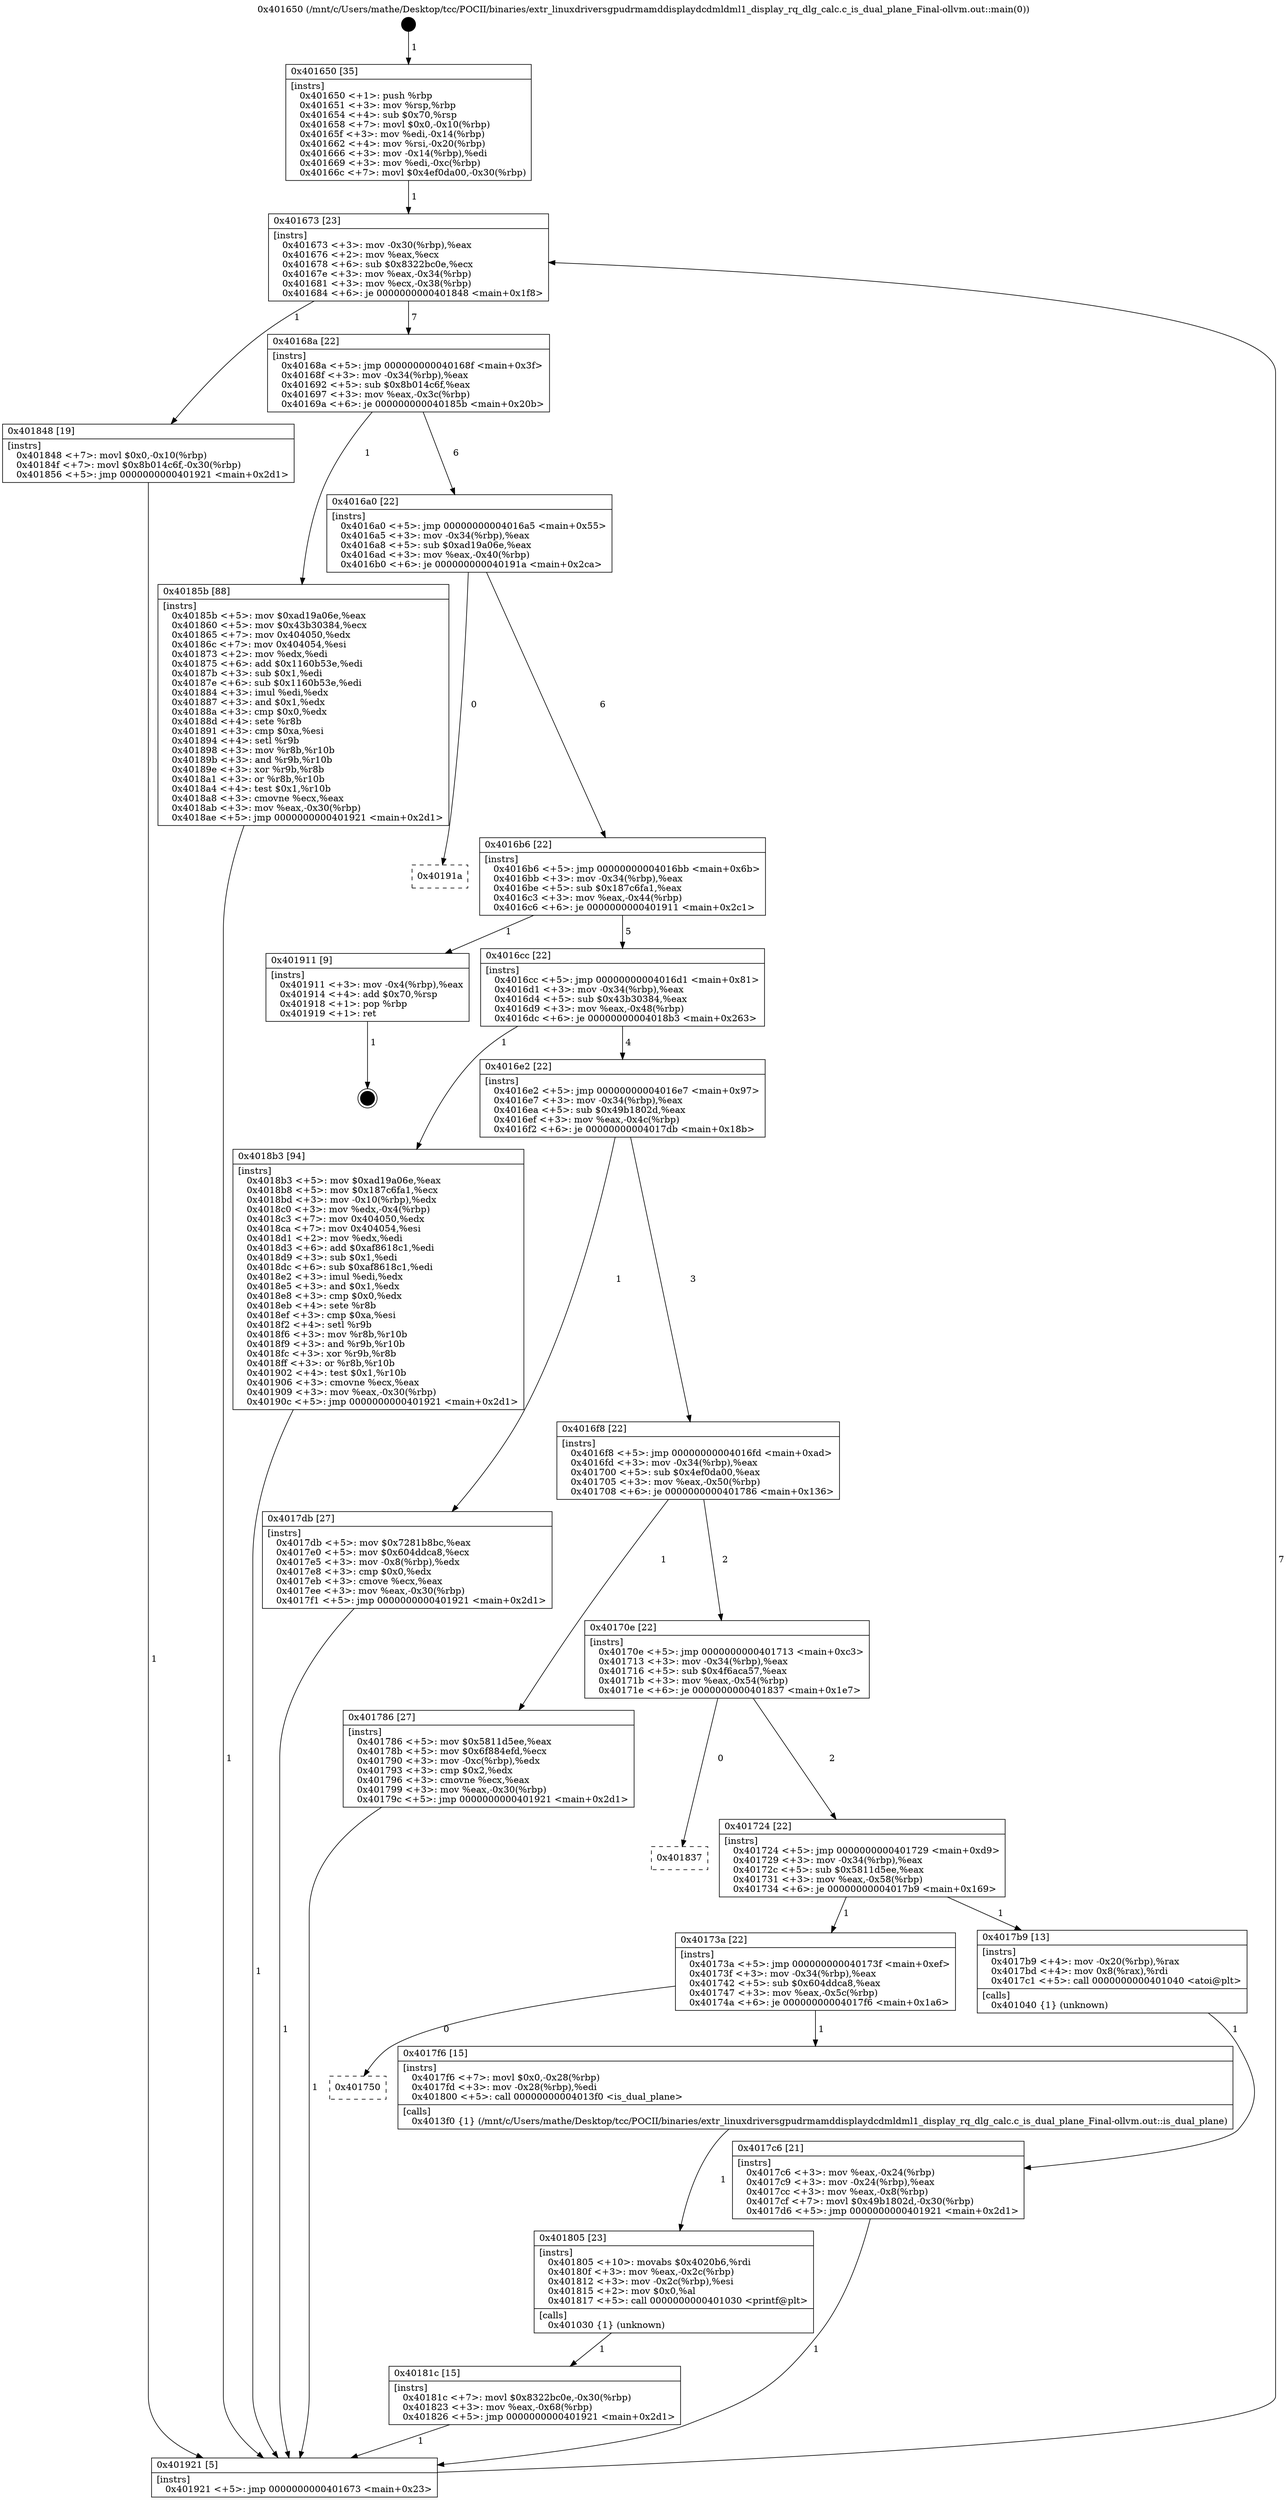 digraph "0x401650" {
  label = "0x401650 (/mnt/c/Users/mathe/Desktop/tcc/POCII/binaries/extr_linuxdriversgpudrmamddisplaydcdmldml1_display_rq_dlg_calc.c_is_dual_plane_Final-ollvm.out::main(0))"
  labelloc = "t"
  node[shape=record]

  Entry [label="",width=0.3,height=0.3,shape=circle,fillcolor=black,style=filled]
  "0x401673" [label="{
     0x401673 [23]\l
     | [instrs]\l
     &nbsp;&nbsp;0x401673 \<+3\>: mov -0x30(%rbp),%eax\l
     &nbsp;&nbsp;0x401676 \<+2\>: mov %eax,%ecx\l
     &nbsp;&nbsp;0x401678 \<+6\>: sub $0x8322bc0e,%ecx\l
     &nbsp;&nbsp;0x40167e \<+3\>: mov %eax,-0x34(%rbp)\l
     &nbsp;&nbsp;0x401681 \<+3\>: mov %ecx,-0x38(%rbp)\l
     &nbsp;&nbsp;0x401684 \<+6\>: je 0000000000401848 \<main+0x1f8\>\l
  }"]
  "0x401848" [label="{
     0x401848 [19]\l
     | [instrs]\l
     &nbsp;&nbsp;0x401848 \<+7\>: movl $0x0,-0x10(%rbp)\l
     &nbsp;&nbsp;0x40184f \<+7\>: movl $0x8b014c6f,-0x30(%rbp)\l
     &nbsp;&nbsp;0x401856 \<+5\>: jmp 0000000000401921 \<main+0x2d1\>\l
  }"]
  "0x40168a" [label="{
     0x40168a [22]\l
     | [instrs]\l
     &nbsp;&nbsp;0x40168a \<+5\>: jmp 000000000040168f \<main+0x3f\>\l
     &nbsp;&nbsp;0x40168f \<+3\>: mov -0x34(%rbp),%eax\l
     &nbsp;&nbsp;0x401692 \<+5\>: sub $0x8b014c6f,%eax\l
     &nbsp;&nbsp;0x401697 \<+3\>: mov %eax,-0x3c(%rbp)\l
     &nbsp;&nbsp;0x40169a \<+6\>: je 000000000040185b \<main+0x20b\>\l
  }"]
  Exit [label="",width=0.3,height=0.3,shape=circle,fillcolor=black,style=filled,peripheries=2]
  "0x40185b" [label="{
     0x40185b [88]\l
     | [instrs]\l
     &nbsp;&nbsp;0x40185b \<+5\>: mov $0xad19a06e,%eax\l
     &nbsp;&nbsp;0x401860 \<+5\>: mov $0x43b30384,%ecx\l
     &nbsp;&nbsp;0x401865 \<+7\>: mov 0x404050,%edx\l
     &nbsp;&nbsp;0x40186c \<+7\>: mov 0x404054,%esi\l
     &nbsp;&nbsp;0x401873 \<+2\>: mov %edx,%edi\l
     &nbsp;&nbsp;0x401875 \<+6\>: add $0x1160b53e,%edi\l
     &nbsp;&nbsp;0x40187b \<+3\>: sub $0x1,%edi\l
     &nbsp;&nbsp;0x40187e \<+6\>: sub $0x1160b53e,%edi\l
     &nbsp;&nbsp;0x401884 \<+3\>: imul %edi,%edx\l
     &nbsp;&nbsp;0x401887 \<+3\>: and $0x1,%edx\l
     &nbsp;&nbsp;0x40188a \<+3\>: cmp $0x0,%edx\l
     &nbsp;&nbsp;0x40188d \<+4\>: sete %r8b\l
     &nbsp;&nbsp;0x401891 \<+3\>: cmp $0xa,%esi\l
     &nbsp;&nbsp;0x401894 \<+4\>: setl %r9b\l
     &nbsp;&nbsp;0x401898 \<+3\>: mov %r8b,%r10b\l
     &nbsp;&nbsp;0x40189b \<+3\>: and %r9b,%r10b\l
     &nbsp;&nbsp;0x40189e \<+3\>: xor %r9b,%r8b\l
     &nbsp;&nbsp;0x4018a1 \<+3\>: or %r8b,%r10b\l
     &nbsp;&nbsp;0x4018a4 \<+4\>: test $0x1,%r10b\l
     &nbsp;&nbsp;0x4018a8 \<+3\>: cmovne %ecx,%eax\l
     &nbsp;&nbsp;0x4018ab \<+3\>: mov %eax,-0x30(%rbp)\l
     &nbsp;&nbsp;0x4018ae \<+5\>: jmp 0000000000401921 \<main+0x2d1\>\l
  }"]
  "0x4016a0" [label="{
     0x4016a0 [22]\l
     | [instrs]\l
     &nbsp;&nbsp;0x4016a0 \<+5\>: jmp 00000000004016a5 \<main+0x55\>\l
     &nbsp;&nbsp;0x4016a5 \<+3\>: mov -0x34(%rbp),%eax\l
     &nbsp;&nbsp;0x4016a8 \<+5\>: sub $0xad19a06e,%eax\l
     &nbsp;&nbsp;0x4016ad \<+3\>: mov %eax,-0x40(%rbp)\l
     &nbsp;&nbsp;0x4016b0 \<+6\>: je 000000000040191a \<main+0x2ca\>\l
  }"]
  "0x40181c" [label="{
     0x40181c [15]\l
     | [instrs]\l
     &nbsp;&nbsp;0x40181c \<+7\>: movl $0x8322bc0e,-0x30(%rbp)\l
     &nbsp;&nbsp;0x401823 \<+3\>: mov %eax,-0x68(%rbp)\l
     &nbsp;&nbsp;0x401826 \<+5\>: jmp 0000000000401921 \<main+0x2d1\>\l
  }"]
  "0x40191a" [label="{
     0x40191a\l
  }", style=dashed]
  "0x4016b6" [label="{
     0x4016b6 [22]\l
     | [instrs]\l
     &nbsp;&nbsp;0x4016b6 \<+5\>: jmp 00000000004016bb \<main+0x6b\>\l
     &nbsp;&nbsp;0x4016bb \<+3\>: mov -0x34(%rbp),%eax\l
     &nbsp;&nbsp;0x4016be \<+5\>: sub $0x187c6fa1,%eax\l
     &nbsp;&nbsp;0x4016c3 \<+3\>: mov %eax,-0x44(%rbp)\l
     &nbsp;&nbsp;0x4016c6 \<+6\>: je 0000000000401911 \<main+0x2c1\>\l
  }"]
  "0x401805" [label="{
     0x401805 [23]\l
     | [instrs]\l
     &nbsp;&nbsp;0x401805 \<+10\>: movabs $0x4020b6,%rdi\l
     &nbsp;&nbsp;0x40180f \<+3\>: mov %eax,-0x2c(%rbp)\l
     &nbsp;&nbsp;0x401812 \<+3\>: mov -0x2c(%rbp),%esi\l
     &nbsp;&nbsp;0x401815 \<+2\>: mov $0x0,%al\l
     &nbsp;&nbsp;0x401817 \<+5\>: call 0000000000401030 \<printf@plt\>\l
     | [calls]\l
     &nbsp;&nbsp;0x401030 \{1\} (unknown)\l
  }"]
  "0x401911" [label="{
     0x401911 [9]\l
     | [instrs]\l
     &nbsp;&nbsp;0x401911 \<+3\>: mov -0x4(%rbp),%eax\l
     &nbsp;&nbsp;0x401914 \<+4\>: add $0x70,%rsp\l
     &nbsp;&nbsp;0x401918 \<+1\>: pop %rbp\l
     &nbsp;&nbsp;0x401919 \<+1\>: ret\l
  }"]
  "0x4016cc" [label="{
     0x4016cc [22]\l
     | [instrs]\l
     &nbsp;&nbsp;0x4016cc \<+5\>: jmp 00000000004016d1 \<main+0x81\>\l
     &nbsp;&nbsp;0x4016d1 \<+3\>: mov -0x34(%rbp),%eax\l
     &nbsp;&nbsp;0x4016d4 \<+5\>: sub $0x43b30384,%eax\l
     &nbsp;&nbsp;0x4016d9 \<+3\>: mov %eax,-0x48(%rbp)\l
     &nbsp;&nbsp;0x4016dc \<+6\>: je 00000000004018b3 \<main+0x263\>\l
  }"]
  "0x401750" [label="{
     0x401750\l
  }", style=dashed]
  "0x4018b3" [label="{
     0x4018b3 [94]\l
     | [instrs]\l
     &nbsp;&nbsp;0x4018b3 \<+5\>: mov $0xad19a06e,%eax\l
     &nbsp;&nbsp;0x4018b8 \<+5\>: mov $0x187c6fa1,%ecx\l
     &nbsp;&nbsp;0x4018bd \<+3\>: mov -0x10(%rbp),%edx\l
     &nbsp;&nbsp;0x4018c0 \<+3\>: mov %edx,-0x4(%rbp)\l
     &nbsp;&nbsp;0x4018c3 \<+7\>: mov 0x404050,%edx\l
     &nbsp;&nbsp;0x4018ca \<+7\>: mov 0x404054,%esi\l
     &nbsp;&nbsp;0x4018d1 \<+2\>: mov %edx,%edi\l
     &nbsp;&nbsp;0x4018d3 \<+6\>: add $0xaf8618c1,%edi\l
     &nbsp;&nbsp;0x4018d9 \<+3\>: sub $0x1,%edi\l
     &nbsp;&nbsp;0x4018dc \<+6\>: sub $0xaf8618c1,%edi\l
     &nbsp;&nbsp;0x4018e2 \<+3\>: imul %edi,%edx\l
     &nbsp;&nbsp;0x4018e5 \<+3\>: and $0x1,%edx\l
     &nbsp;&nbsp;0x4018e8 \<+3\>: cmp $0x0,%edx\l
     &nbsp;&nbsp;0x4018eb \<+4\>: sete %r8b\l
     &nbsp;&nbsp;0x4018ef \<+3\>: cmp $0xa,%esi\l
     &nbsp;&nbsp;0x4018f2 \<+4\>: setl %r9b\l
     &nbsp;&nbsp;0x4018f6 \<+3\>: mov %r8b,%r10b\l
     &nbsp;&nbsp;0x4018f9 \<+3\>: and %r9b,%r10b\l
     &nbsp;&nbsp;0x4018fc \<+3\>: xor %r9b,%r8b\l
     &nbsp;&nbsp;0x4018ff \<+3\>: or %r8b,%r10b\l
     &nbsp;&nbsp;0x401902 \<+4\>: test $0x1,%r10b\l
     &nbsp;&nbsp;0x401906 \<+3\>: cmovne %ecx,%eax\l
     &nbsp;&nbsp;0x401909 \<+3\>: mov %eax,-0x30(%rbp)\l
     &nbsp;&nbsp;0x40190c \<+5\>: jmp 0000000000401921 \<main+0x2d1\>\l
  }"]
  "0x4016e2" [label="{
     0x4016e2 [22]\l
     | [instrs]\l
     &nbsp;&nbsp;0x4016e2 \<+5\>: jmp 00000000004016e7 \<main+0x97\>\l
     &nbsp;&nbsp;0x4016e7 \<+3\>: mov -0x34(%rbp),%eax\l
     &nbsp;&nbsp;0x4016ea \<+5\>: sub $0x49b1802d,%eax\l
     &nbsp;&nbsp;0x4016ef \<+3\>: mov %eax,-0x4c(%rbp)\l
     &nbsp;&nbsp;0x4016f2 \<+6\>: je 00000000004017db \<main+0x18b\>\l
  }"]
  "0x4017f6" [label="{
     0x4017f6 [15]\l
     | [instrs]\l
     &nbsp;&nbsp;0x4017f6 \<+7\>: movl $0x0,-0x28(%rbp)\l
     &nbsp;&nbsp;0x4017fd \<+3\>: mov -0x28(%rbp),%edi\l
     &nbsp;&nbsp;0x401800 \<+5\>: call 00000000004013f0 \<is_dual_plane\>\l
     | [calls]\l
     &nbsp;&nbsp;0x4013f0 \{1\} (/mnt/c/Users/mathe/Desktop/tcc/POCII/binaries/extr_linuxdriversgpudrmamddisplaydcdmldml1_display_rq_dlg_calc.c_is_dual_plane_Final-ollvm.out::is_dual_plane)\l
  }"]
  "0x4017db" [label="{
     0x4017db [27]\l
     | [instrs]\l
     &nbsp;&nbsp;0x4017db \<+5\>: mov $0x7281b8bc,%eax\l
     &nbsp;&nbsp;0x4017e0 \<+5\>: mov $0x604ddca8,%ecx\l
     &nbsp;&nbsp;0x4017e5 \<+3\>: mov -0x8(%rbp),%edx\l
     &nbsp;&nbsp;0x4017e8 \<+3\>: cmp $0x0,%edx\l
     &nbsp;&nbsp;0x4017eb \<+3\>: cmove %ecx,%eax\l
     &nbsp;&nbsp;0x4017ee \<+3\>: mov %eax,-0x30(%rbp)\l
     &nbsp;&nbsp;0x4017f1 \<+5\>: jmp 0000000000401921 \<main+0x2d1\>\l
  }"]
  "0x4016f8" [label="{
     0x4016f8 [22]\l
     | [instrs]\l
     &nbsp;&nbsp;0x4016f8 \<+5\>: jmp 00000000004016fd \<main+0xad\>\l
     &nbsp;&nbsp;0x4016fd \<+3\>: mov -0x34(%rbp),%eax\l
     &nbsp;&nbsp;0x401700 \<+5\>: sub $0x4ef0da00,%eax\l
     &nbsp;&nbsp;0x401705 \<+3\>: mov %eax,-0x50(%rbp)\l
     &nbsp;&nbsp;0x401708 \<+6\>: je 0000000000401786 \<main+0x136\>\l
  }"]
  "0x4017c6" [label="{
     0x4017c6 [21]\l
     | [instrs]\l
     &nbsp;&nbsp;0x4017c6 \<+3\>: mov %eax,-0x24(%rbp)\l
     &nbsp;&nbsp;0x4017c9 \<+3\>: mov -0x24(%rbp),%eax\l
     &nbsp;&nbsp;0x4017cc \<+3\>: mov %eax,-0x8(%rbp)\l
     &nbsp;&nbsp;0x4017cf \<+7\>: movl $0x49b1802d,-0x30(%rbp)\l
     &nbsp;&nbsp;0x4017d6 \<+5\>: jmp 0000000000401921 \<main+0x2d1\>\l
  }"]
  "0x401786" [label="{
     0x401786 [27]\l
     | [instrs]\l
     &nbsp;&nbsp;0x401786 \<+5\>: mov $0x5811d5ee,%eax\l
     &nbsp;&nbsp;0x40178b \<+5\>: mov $0x6f884efd,%ecx\l
     &nbsp;&nbsp;0x401790 \<+3\>: mov -0xc(%rbp),%edx\l
     &nbsp;&nbsp;0x401793 \<+3\>: cmp $0x2,%edx\l
     &nbsp;&nbsp;0x401796 \<+3\>: cmovne %ecx,%eax\l
     &nbsp;&nbsp;0x401799 \<+3\>: mov %eax,-0x30(%rbp)\l
     &nbsp;&nbsp;0x40179c \<+5\>: jmp 0000000000401921 \<main+0x2d1\>\l
  }"]
  "0x40170e" [label="{
     0x40170e [22]\l
     | [instrs]\l
     &nbsp;&nbsp;0x40170e \<+5\>: jmp 0000000000401713 \<main+0xc3\>\l
     &nbsp;&nbsp;0x401713 \<+3\>: mov -0x34(%rbp),%eax\l
     &nbsp;&nbsp;0x401716 \<+5\>: sub $0x4f6aca57,%eax\l
     &nbsp;&nbsp;0x40171b \<+3\>: mov %eax,-0x54(%rbp)\l
     &nbsp;&nbsp;0x40171e \<+6\>: je 0000000000401837 \<main+0x1e7\>\l
  }"]
  "0x401921" [label="{
     0x401921 [5]\l
     | [instrs]\l
     &nbsp;&nbsp;0x401921 \<+5\>: jmp 0000000000401673 \<main+0x23\>\l
  }"]
  "0x401650" [label="{
     0x401650 [35]\l
     | [instrs]\l
     &nbsp;&nbsp;0x401650 \<+1\>: push %rbp\l
     &nbsp;&nbsp;0x401651 \<+3\>: mov %rsp,%rbp\l
     &nbsp;&nbsp;0x401654 \<+4\>: sub $0x70,%rsp\l
     &nbsp;&nbsp;0x401658 \<+7\>: movl $0x0,-0x10(%rbp)\l
     &nbsp;&nbsp;0x40165f \<+3\>: mov %edi,-0x14(%rbp)\l
     &nbsp;&nbsp;0x401662 \<+4\>: mov %rsi,-0x20(%rbp)\l
     &nbsp;&nbsp;0x401666 \<+3\>: mov -0x14(%rbp),%edi\l
     &nbsp;&nbsp;0x401669 \<+3\>: mov %edi,-0xc(%rbp)\l
     &nbsp;&nbsp;0x40166c \<+7\>: movl $0x4ef0da00,-0x30(%rbp)\l
  }"]
  "0x40173a" [label="{
     0x40173a [22]\l
     | [instrs]\l
     &nbsp;&nbsp;0x40173a \<+5\>: jmp 000000000040173f \<main+0xef\>\l
     &nbsp;&nbsp;0x40173f \<+3\>: mov -0x34(%rbp),%eax\l
     &nbsp;&nbsp;0x401742 \<+5\>: sub $0x604ddca8,%eax\l
     &nbsp;&nbsp;0x401747 \<+3\>: mov %eax,-0x5c(%rbp)\l
     &nbsp;&nbsp;0x40174a \<+6\>: je 00000000004017f6 \<main+0x1a6\>\l
  }"]
  "0x401837" [label="{
     0x401837\l
  }", style=dashed]
  "0x401724" [label="{
     0x401724 [22]\l
     | [instrs]\l
     &nbsp;&nbsp;0x401724 \<+5\>: jmp 0000000000401729 \<main+0xd9\>\l
     &nbsp;&nbsp;0x401729 \<+3\>: mov -0x34(%rbp),%eax\l
     &nbsp;&nbsp;0x40172c \<+5\>: sub $0x5811d5ee,%eax\l
     &nbsp;&nbsp;0x401731 \<+3\>: mov %eax,-0x58(%rbp)\l
     &nbsp;&nbsp;0x401734 \<+6\>: je 00000000004017b9 \<main+0x169\>\l
  }"]
  "0x4017b9" [label="{
     0x4017b9 [13]\l
     | [instrs]\l
     &nbsp;&nbsp;0x4017b9 \<+4\>: mov -0x20(%rbp),%rax\l
     &nbsp;&nbsp;0x4017bd \<+4\>: mov 0x8(%rax),%rdi\l
     &nbsp;&nbsp;0x4017c1 \<+5\>: call 0000000000401040 \<atoi@plt\>\l
     | [calls]\l
     &nbsp;&nbsp;0x401040 \{1\} (unknown)\l
  }"]
  Entry -> "0x401650" [label=" 1"]
  "0x401673" -> "0x401848" [label=" 1"]
  "0x401673" -> "0x40168a" [label=" 7"]
  "0x401911" -> Exit [label=" 1"]
  "0x40168a" -> "0x40185b" [label=" 1"]
  "0x40168a" -> "0x4016a0" [label=" 6"]
  "0x4018b3" -> "0x401921" [label=" 1"]
  "0x4016a0" -> "0x40191a" [label=" 0"]
  "0x4016a0" -> "0x4016b6" [label=" 6"]
  "0x40185b" -> "0x401921" [label=" 1"]
  "0x4016b6" -> "0x401911" [label=" 1"]
  "0x4016b6" -> "0x4016cc" [label=" 5"]
  "0x401848" -> "0x401921" [label=" 1"]
  "0x4016cc" -> "0x4018b3" [label=" 1"]
  "0x4016cc" -> "0x4016e2" [label=" 4"]
  "0x40181c" -> "0x401921" [label=" 1"]
  "0x4016e2" -> "0x4017db" [label=" 1"]
  "0x4016e2" -> "0x4016f8" [label=" 3"]
  "0x401805" -> "0x40181c" [label=" 1"]
  "0x4016f8" -> "0x401786" [label=" 1"]
  "0x4016f8" -> "0x40170e" [label=" 2"]
  "0x401786" -> "0x401921" [label=" 1"]
  "0x401650" -> "0x401673" [label=" 1"]
  "0x401921" -> "0x401673" [label=" 7"]
  "0x40173a" -> "0x401750" [label=" 0"]
  "0x40170e" -> "0x401837" [label=" 0"]
  "0x40170e" -> "0x401724" [label=" 2"]
  "0x40173a" -> "0x4017f6" [label=" 1"]
  "0x401724" -> "0x4017b9" [label=" 1"]
  "0x401724" -> "0x40173a" [label=" 1"]
  "0x4017b9" -> "0x4017c6" [label=" 1"]
  "0x4017c6" -> "0x401921" [label=" 1"]
  "0x4017db" -> "0x401921" [label=" 1"]
  "0x4017f6" -> "0x401805" [label=" 1"]
}
